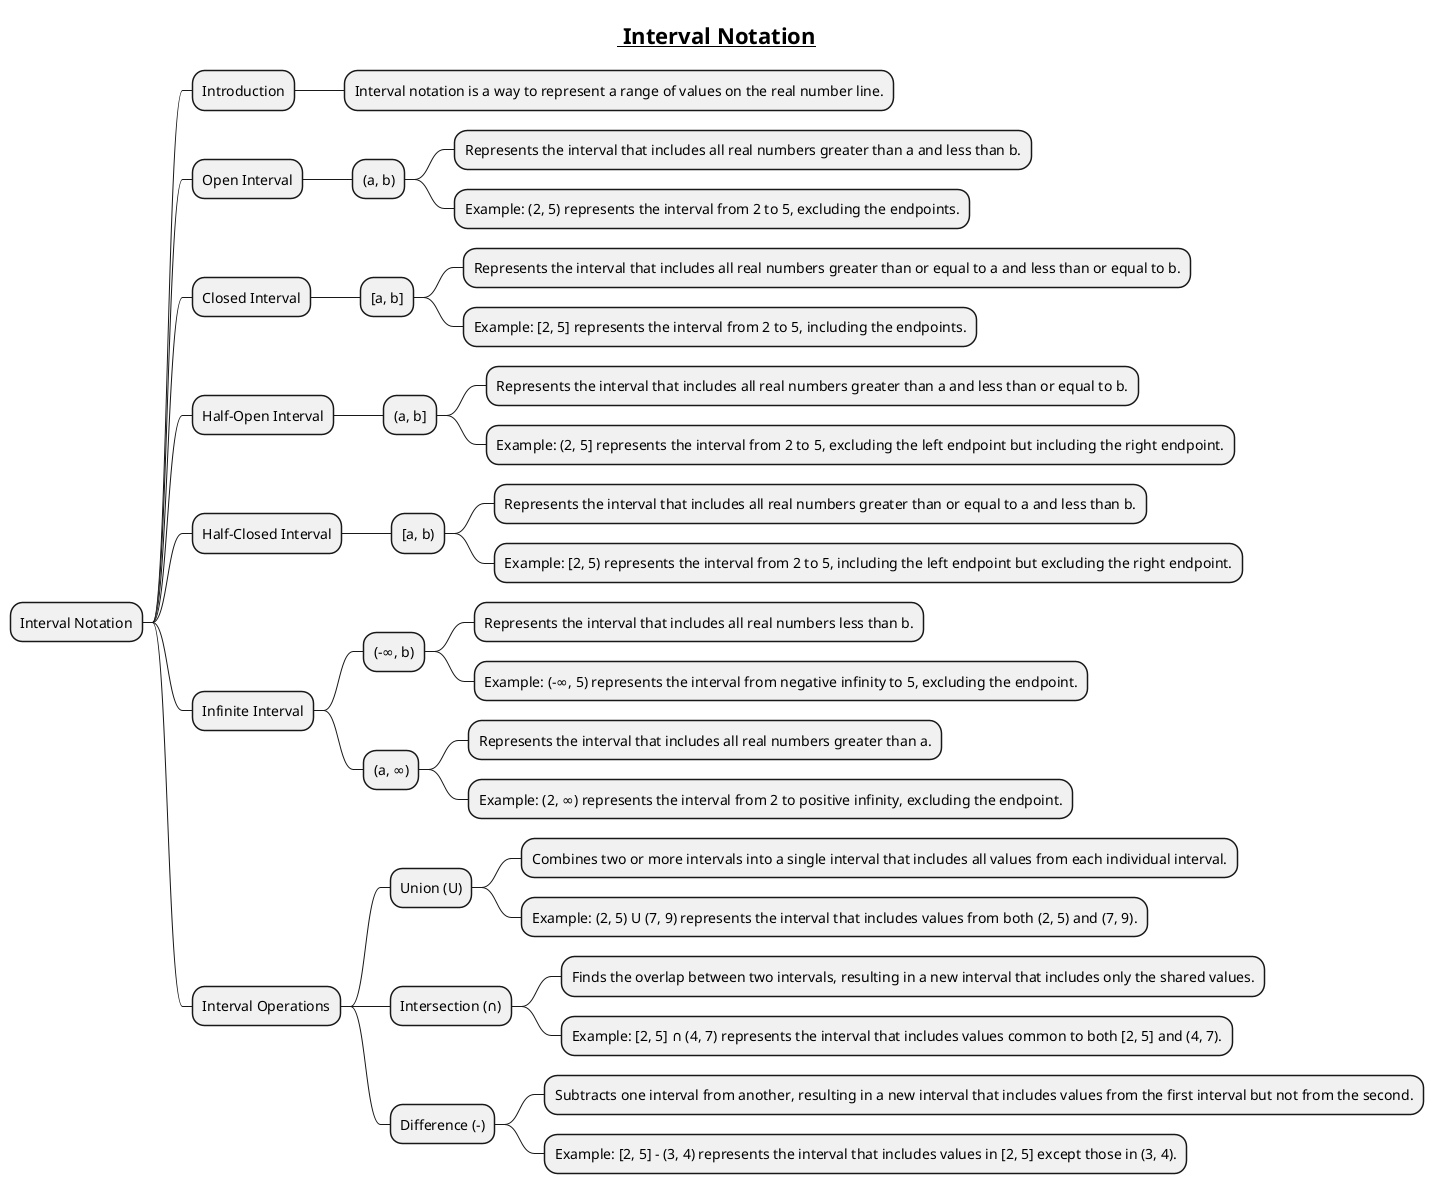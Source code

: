 @startmindmap
title =__ Interval Notation__
* Interval Notation
** Introduction
*** Interval notation is a way to represent a range of values on the real number line.
** Open Interval
*** (a, b)
**** Represents the interval that includes all real numbers greater than a and less than b.
**** Example: (2, 5) represents the interval from 2 to 5, excluding the endpoints.
** Closed Interval
*** [a, b]
**** Represents the interval that includes all real numbers greater than or equal to a and less than or equal to b.
**** Example: [2, 5] represents the interval from 2 to 5, including the endpoints.
** Half-Open Interval
*** (a, b]
**** Represents the interval that includes all real numbers greater than a and less than or equal to b.
**** Example: (2, 5] represents the interval from 2 to 5, excluding the left endpoint but including the right endpoint.
** Half-Closed Interval
*** [a, b)
**** Represents the interval that includes all real numbers greater than or equal to a and less than b.
**** Example: [2, 5) represents the interval from 2 to 5, including the left endpoint but excluding the right endpoint.
** Infinite Interval
*** (-∞, b)
**** Represents the interval that includes all real numbers less than b.
**** Example: (-∞, 5) represents the interval from negative infinity to 5, excluding the endpoint.
*** (a, ∞)
**** Represents the interval that includes all real numbers greater than a.
**** Example: (2, ∞) represents the interval from 2 to positive infinity, excluding the endpoint.
** Interval Operations
*** Union (U)
**** Combines two or more intervals into a single interval that includes all values from each individual interval.
**** Example: (2, 5) U (7, 9) represents the interval that includes values from both (2, 5) and (7, 9).
*** Intersection (∩)
**** Finds the overlap between two intervals, resulting in a new interval that includes only the shared values.
**** Example: [2, 5] ∩ (4, 7) represents the interval that includes values common to both [2, 5] and (4, 7).
*** Difference (-)
**** Subtracts one interval from another, resulting in a new interval that includes values from the first interval but not from the second.
**** Example: [2, 5] - (3, 4) represents the interval that includes values in [2, 5] except those in (3, 4).
@endmindmap
